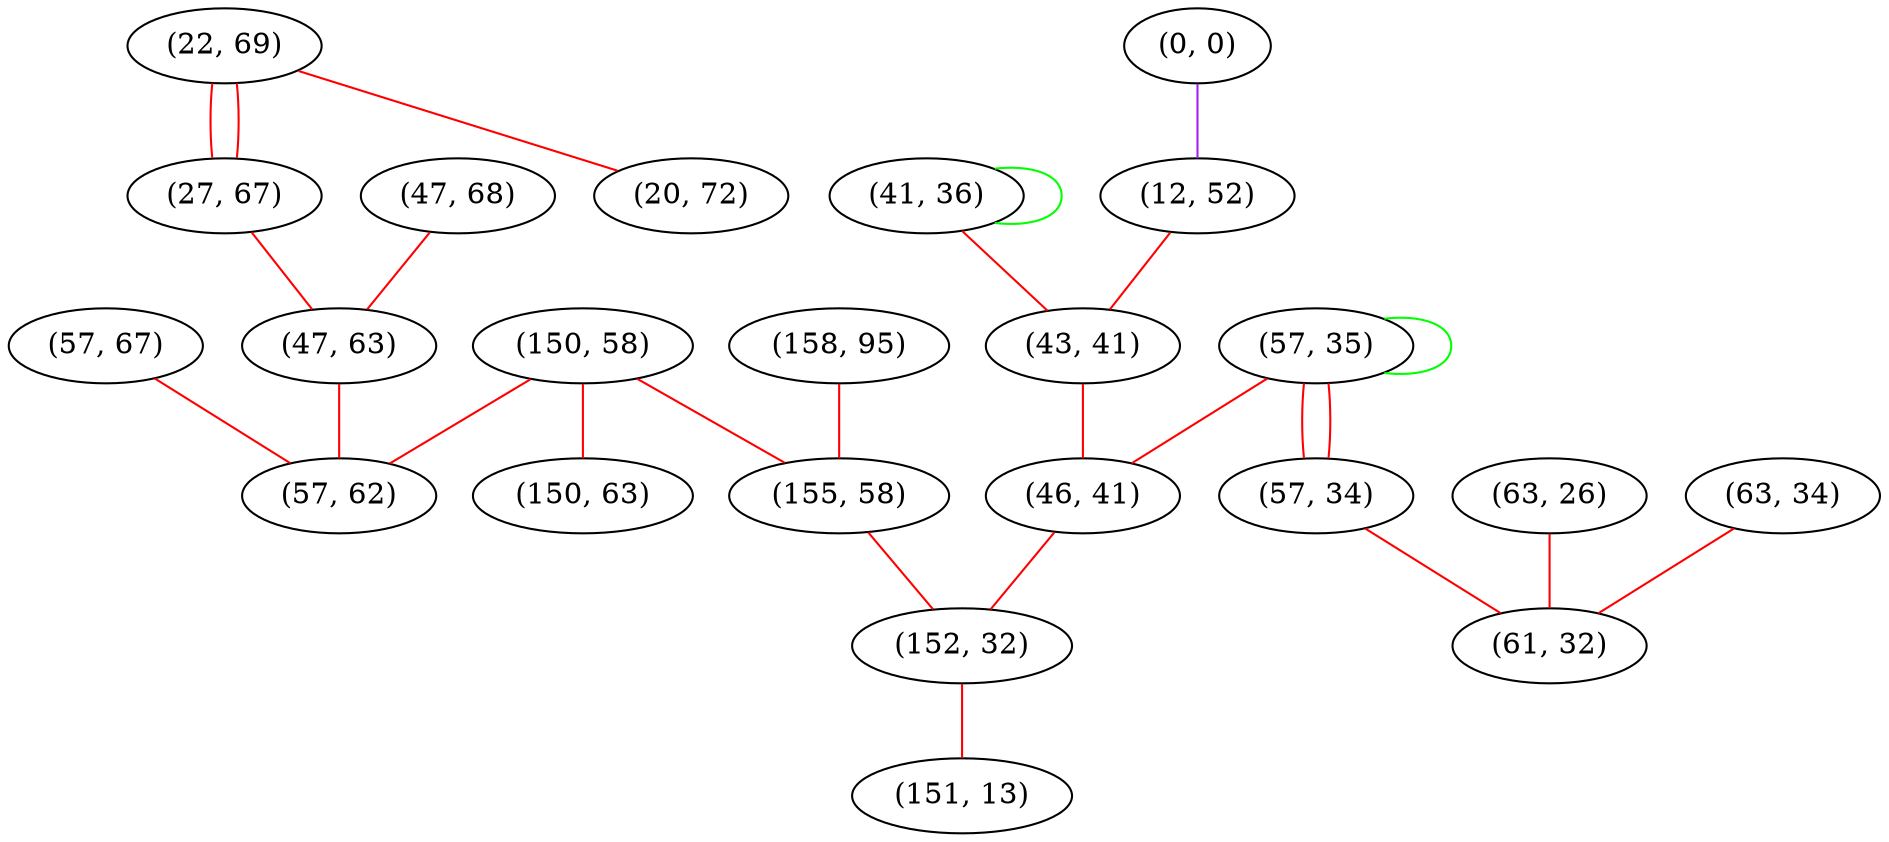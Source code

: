 graph "" {
"(0, 0)";
"(22, 69)";
"(41, 36)";
"(47, 68)";
"(57, 35)";
"(150, 58)";
"(63, 26)";
"(63, 34)";
"(57, 34)";
"(57, 67)";
"(150, 63)";
"(27, 67)";
"(12, 52)";
"(43, 41)";
"(47, 63)";
"(61, 32)";
"(158, 95)";
"(20, 72)";
"(46, 41)";
"(155, 58)";
"(152, 32)";
"(57, 62)";
"(151, 13)";
"(0, 0)" -- "(12, 52)"  [color=purple, key=0, weight=4];
"(22, 69)" -- "(27, 67)"  [color=red, key=0, weight=1];
"(22, 69)" -- "(27, 67)"  [color=red, key=1, weight=1];
"(22, 69)" -- "(20, 72)"  [color=red, key=0, weight=1];
"(41, 36)" -- "(43, 41)"  [color=red, key=0, weight=1];
"(41, 36)" -- "(41, 36)"  [color=green, key=0, weight=2];
"(47, 68)" -- "(47, 63)"  [color=red, key=0, weight=1];
"(57, 35)" -- "(57, 34)"  [color=red, key=0, weight=1];
"(57, 35)" -- "(57, 34)"  [color=red, key=1, weight=1];
"(57, 35)" -- "(46, 41)"  [color=red, key=0, weight=1];
"(57, 35)" -- "(57, 35)"  [color=green, key=0, weight=2];
"(150, 58)" -- "(150, 63)"  [color=red, key=0, weight=1];
"(150, 58)" -- "(155, 58)"  [color=red, key=0, weight=1];
"(150, 58)" -- "(57, 62)"  [color=red, key=0, weight=1];
"(63, 26)" -- "(61, 32)"  [color=red, key=0, weight=1];
"(63, 34)" -- "(61, 32)"  [color=red, key=0, weight=1];
"(57, 34)" -- "(61, 32)"  [color=red, key=0, weight=1];
"(57, 67)" -- "(57, 62)"  [color=red, key=0, weight=1];
"(27, 67)" -- "(47, 63)"  [color=red, key=0, weight=1];
"(12, 52)" -- "(43, 41)"  [color=red, key=0, weight=1];
"(43, 41)" -- "(46, 41)"  [color=red, key=0, weight=1];
"(47, 63)" -- "(57, 62)"  [color=red, key=0, weight=1];
"(158, 95)" -- "(155, 58)"  [color=red, key=0, weight=1];
"(46, 41)" -- "(152, 32)"  [color=red, key=0, weight=1];
"(155, 58)" -- "(152, 32)"  [color=red, key=0, weight=1];
"(152, 32)" -- "(151, 13)"  [color=red, key=0, weight=1];
}
